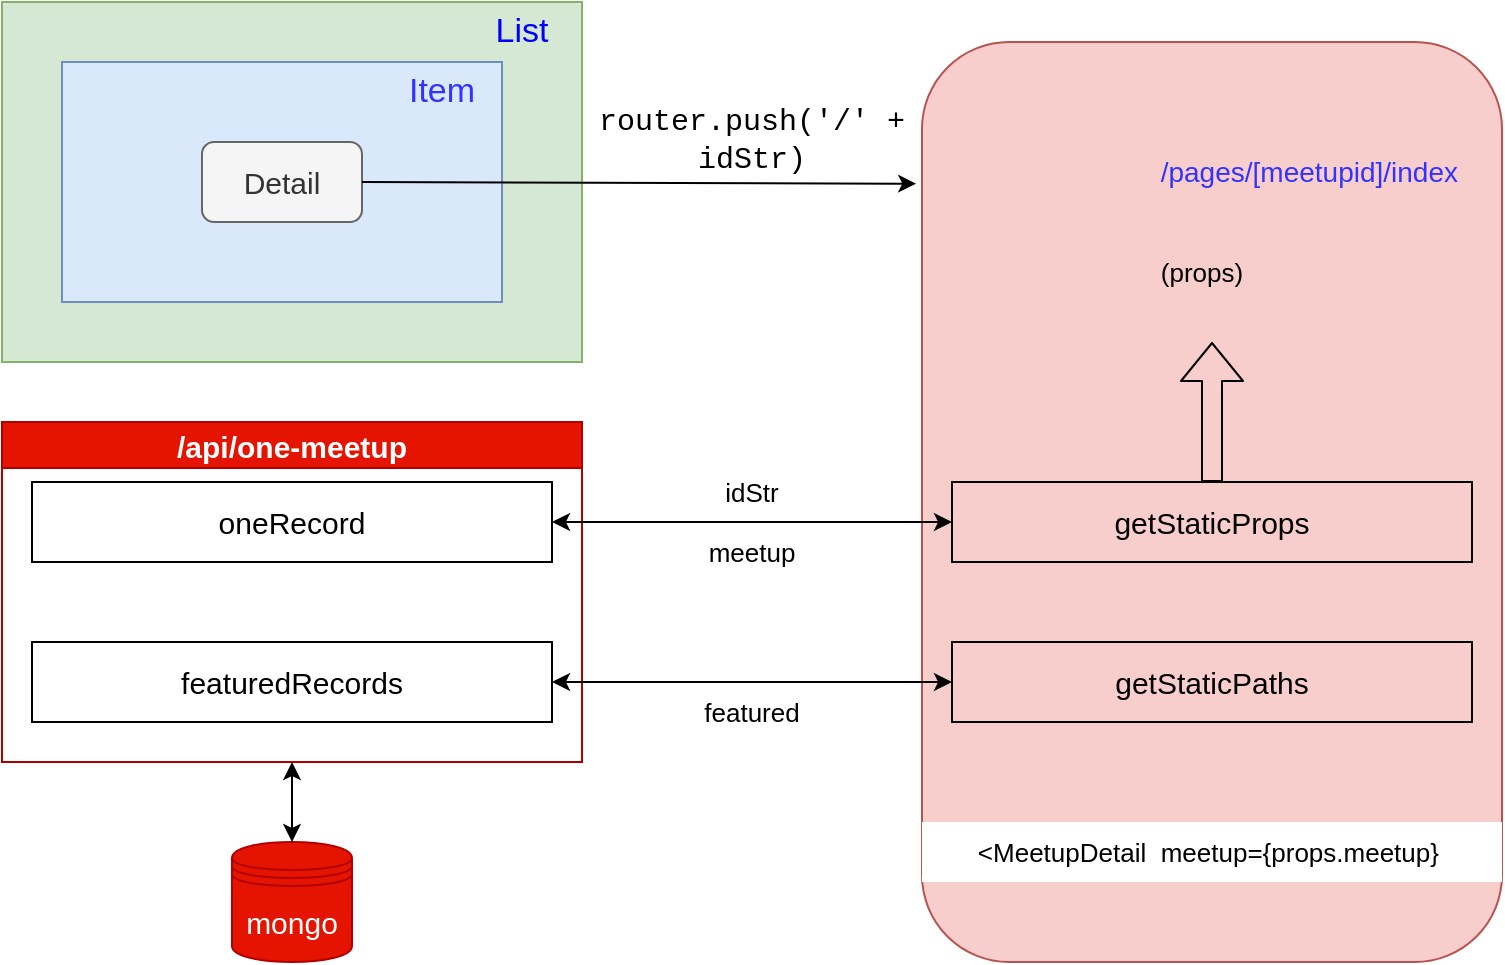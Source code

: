 <mxfile>
    <diagram id="9paRyIy6ljJFCSXh2XBB" name="Page-1">
        <mxGraphModel dx="764" dy="561" grid="1" gridSize="10" guides="1" tooltips="1" connect="1" arrows="1" fold="1" page="1" pageScale="1" pageWidth="1100" pageHeight="1700" math="0" shadow="0">
            <root>
                <mxCell id="0"/>
                <mxCell id="1" parent="0"/>
                <mxCell id="4" value="" style="rounded=0;whiteSpace=wrap;html=1;fontSize=16;fillColor=#d5e8d4;strokeColor=#82b366;" parent="1" vertex="1">
                    <mxGeometry x="10" y="90" width="290" height="180" as="geometry"/>
                </mxCell>
                <mxCell id="9" value="" style="rounded=0;whiteSpace=wrap;html=1;fontSize=15;fillColor=#dae8fc;strokeColor=#6c8ebf;" parent="1" vertex="1">
                    <mxGeometry x="40" y="120" width="220" height="120" as="geometry"/>
                </mxCell>
                <mxCell id="10" value="List" style="text;html=1;strokeColor=none;fillColor=none;align=center;verticalAlign=middle;whiteSpace=wrap;rounded=0;fontSize=17;fontColor=#0000FF;" parent="1" vertex="1">
                    <mxGeometry x="240" y="90" width="60" height="30" as="geometry"/>
                </mxCell>
                <mxCell id="11" value="Item" style="text;html=1;strokeColor=none;fillColor=none;align=center;verticalAlign=middle;whiteSpace=wrap;rounded=0;fontSize=17;fontColor=#3333FF;" parent="1" vertex="1">
                    <mxGeometry x="200" y="120" width="60" height="30" as="geometry"/>
                </mxCell>
                <mxCell id="12" value="Detail" style="rounded=1;whiteSpace=wrap;html=1;fontSize=15;fillColor=#f5f5f5;fontColor=#333333;strokeColor=#666666;" parent="1" vertex="1">
                    <mxGeometry x="110" y="160" width="80" height="40" as="geometry"/>
                </mxCell>
                <mxCell id="13" value="" style="rounded=1;whiteSpace=wrap;html=1;fontSize=17;fillColor=#f8cecc;strokeColor=#b85450;" parent="1" vertex="1">
                    <mxGeometry x="470" y="110" width="290" height="460" as="geometry"/>
                </mxCell>
                <mxCell id="18" value="&lt;br style=&quot;font-size: 15px;&quot;&gt;&lt;br style=&quot;font-size: 15px;&quot;&gt;&lt;div style=&quot;background-color: rgb(255, 255, 255); font-family: consolas, &amp;quot;courier new&amp;quot;, monospace; font-weight: normal; font-size: 15px; line-height: 19px;&quot;&gt;&lt;div style=&quot;font-size: 15px;&quot;&gt;&lt;span style=&quot;font-size: 15px;&quot;&gt;router&lt;/span&gt;&lt;span style=&quot;font-size: 15px;&quot;&gt;.&lt;/span&gt;&lt;span style=&quot;font-size: 15px;&quot;&gt;push&lt;/span&gt;&lt;span style=&quot;font-size: 15px;&quot;&gt;(&lt;/span&gt;&lt;span style=&quot;font-size: 15px;&quot;&gt;'/'&lt;/span&gt;&lt;span style=&quot;font-size: 15px;&quot;&gt; + &lt;/span&gt;&lt;span style=&quot;font-size: 15px;&quot;&gt;idStr&lt;/span&gt;&lt;span style=&quot;font-size: 15px;&quot;&gt;)&lt;/span&gt;&lt;/div&gt;&lt;/div&gt;&lt;br style=&quot;font-size: 15px;&quot;&gt;" style="text;html=1;strokeColor=none;fillColor=none;align=center;verticalAlign=middle;whiteSpace=wrap;rounded=0;fontSize=15;fontColor=#000000;" parent="1" vertex="1">
                    <mxGeometry x="300" y="120" width="170" height="60" as="geometry"/>
                </mxCell>
                <mxCell id="20" value="" style="endArrow=classic;html=1;fontSize=14;exitX=1;exitY=0.5;exitDx=0;exitDy=0;entryX=-0.01;entryY=0.154;entryDx=0;entryDy=0;entryPerimeter=0;" parent="1" source="12" target="13" edge="1">
                    <mxGeometry width="50" height="50" relative="1" as="geometry">
                        <mxPoint x="360" y="350" as="sourcePoint"/>
                        <mxPoint x="410" y="300" as="targetPoint"/>
                    </mxGeometry>
                </mxCell>
                <mxCell id="23" value="/pages/[meetupid]/index" style="text;html=1;strokeColor=none;fillColor=none;align=right;verticalAlign=middle;whiteSpace=wrap;rounded=0;fontSize=14;fontColor=#3333FF;" parent="1" vertex="1">
                    <mxGeometry x="590" y="160" width="150" height="30" as="geometry"/>
                </mxCell>
                <mxCell id="25" value="/api/one-meetup" style="swimlane;fontSize=15;fillColor=#e51400;strokeColor=#B20000;fontColor=#ffffff;" vertex="1" parent="1">
                    <mxGeometry x="10" y="300" width="290" height="170" as="geometry"/>
                </mxCell>
                <mxCell id="32" value="oneRecord" style="text;html=1;strokeColor=default;fillColor=none;align=center;verticalAlign=middle;whiteSpace=wrap;rounded=0;fontSize=15;fontColor=#000000;" vertex="1" parent="25">
                    <mxGeometry x="15" y="30" width="260" height="40" as="geometry"/>
                </mxCell>
                <mxCell id="37" value="featuredRecords" style="text;html=1;strokeColor=default;fillColor=none;align=center;verticalAlign=middle;whiteSpace=wrap;rounded=0;fontSize=15;fontColor=#000000;" vertex="1" parent="25">
                    <mxGeometry x="15" y="110" width="260" height="40" as="geometry"/>
                </mxCell>
                <mxCell id="26" value="mongo" style="shape=datastore;whiteSpace=wrap;html=1;fontSize=15;fillColor=#e51400;fontColor=#ffffff;strokeColor=#B20000;" vertex="1" parent="1">
                    <mxGeometry x="125" y="510" width="60" height="60" as="geometry"/>
                </mxCell>
                <mxCell id="29" value="getStaticProps" style="text;html=1;strokeColor=default;fillColor=none;align=center;verticalAlign=middle;whiteSpace=wrap;rounded=0;fontSize=15;fontColor=#000000;" vertex="1" parent="1">
                    <mxGeometry x="485" y="330" width="260" height="40" as="geometry"/>
                </mxCell>
                <mxCell id="33" value="" style="endArrow=classic;startArrow=classic;html=1;fontSize=15;fontColor=#000000;exitX=1;exitY=0.5;exitDx=0;exitDy=0;entryX=0;entryY=0.5;entryDx=0;entryDy=0;" edge="1" parent="1" source="32" target="29">
                    <mxGeometry width="50" height="50" relative="1" as="geometry">
                        <mxPoint x="370" y="370" as="sourcePoint"/>
                        <mxPoint x="420" y="320" as="targetPoint"/>
                    </mxGeometry>
                </mxCell>
                <mxCell id="34" value="getStaticPaths" style="text;html=1;strokeColor=default;fillColor=none;align=center;verticalAlign=middle;whiteSpace=wrap;rounded=0;fontSize=15;fontColor=#000000;" vertex="1" parent="1">
                    <mxGeometry x="485" y="410" width="260" height="40" as="geometry"/>
                </mxCell>
                <mxCell id="35" value="idStr" style="text;html=1;strokeColor=none;fillColor=none;align=center;verticalAlign=middle;whiteSpace=wrap;rounded=0;fontSize=13;fontColor=#000000;" vertex="1" parent="1">
                    <mxGeometry x="355" y="320" width="60" height="30" as="geometry"/>
                </mxCell>
                <mxCell id="36" value="meetup" style="text;html=1;strokeColor=none;fillColor=none;align=center;verticalAlign=middle;whiteSpace=wrap;rounded=0;fontSize=13;fontColor=#000000;" vertex="1" parent="1">
                    <mxGeometry x="300" y="350" width="170" height="30" as="geometry"/>
                </mxCell>
                <mxCell id="39" value="" style="endArrow=classic;startArrow=classic;html=1;fontSize=15;fontColor=#000000;entryX=0;entryY=0.5;entryDx=0;entryDy=0;exitX=1;exitY=0.5;exitDx=0;exitDy=0;" edge="1" parent="1" source="37" target="34">
                    <mxGeometry width="50" height="50" relative="1" as="geometry">
                        <mxPoint x="370" y="370" as="sourcePoint"/>
                        <mxPoint x="420" y="320" as="targetPoint"/>
                        <Array as="points">
                            <mxPoint x="380" y="430"/>
                        </Array>
                    </mxGeometry>
                </mxCell>
                <mxCell id="40" value="featured" style="text;html=1;strokeColor=none;fillColor=none;align=center;verticalAlign=middle;whiteSpace=wrap;rounded=0;fontSize=13;fontColor=#000000;" vertex="1" parent="1">
                    <mxGeometry x="300" y="430" width="170" height="30" as="geometry"/>
                </mxCell>
                <mxCell id="43" value="" style="endArrow=classic;startArrow=classic;html=1;fontSize=13;fontColor=#000000;entryX=0.5;entryY=1;entryDx=0;entryDy=0;" edge="1" parent="1" source="26" target="25">
                    <mxGeometry width="50" height="50" relative="1" as="geometry">
                        <mxPoint x="370" y="370" as="sourcePoint"/>
                        <mxPoint x="420" y="320" as="targetPoint"/>
                    </mxGeometry>
                </mxCell>
                <mxCell id="50" value="" style="shape=flexArrow;endArrow=classic;html=1;fontSize=13;fontColor=#000000;exitX=0.5;exitY=0;exitDx=0;exitDy=0;" edge="1" parent="1" source="29">
                    <mxGeometry width="50" height="50" relative="1" as="geometry">
                        <mxPoint x="590" y="300" as="sourcePoint"/>
                        <mxPoint x="615" y="260" as="targetPoint"/>
                    </mxGeometry>
                </mxCell>
                <mxCell id="51" value="(props)" style="text;html=1;strokeColor=none;fillColor=none;align=center;verticalAlign=middle;whiteSpace=wrap;rounded=0;fontSize=13;fontColor=#000000;" vertex="1" parent="1">
                    <mxGeometry x="580" y="210" width="60" height="30" as="geometry"/>
                </mxCell>
                <mxCell id="52" value="&amp;lt;MeetupDetail&amp;nbsp; meetup={props.meetup}&amp;nbsp;" style="text;html=1;align=center;verticalAlign=middle;whiteSpace=wrap;rounded=0;fontSize=13;fillColor=default;" vertex="1" parent="1">
                    <mxGeometry x="470" y="500" width="290" height="30" as="geometry"/>
                </mxCell>
            </root>
        </mxGraphModel>
    </diagram>
</mxfile>